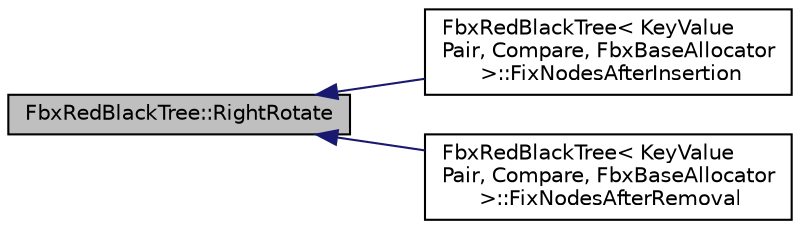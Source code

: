 digraph "FbxRedBlackTree::RightRotate"
{
  edge [fontname="Helvetica",fontsize="10",labelfontname="Helvetica",labelfontsize="10"];
  node [fontname="Helvetica",fontsize="10",shape=record];
  rankdir="LR";
  Node67 [label="FbxRedBlackTree::RightRotate",height=0.2,width=0.4,color="black", fillcolor="grey75", style="filled", fontcolor="black"];
  Node67 -> Node68 [dir="back",color="midnightblue",fontsize="10",style="solid",fontname="Helvetica"];
  Node68 [label="FbxRedBlackTree\< KeyValue\lPair, Compare, FbxBaseAllocator\l \>::FixNodesAfterInsertion",height=0.2,width=0.4,color="black", fillcolor="white", style="filled",URL="$class_fbx_red_black_tree.html#ac553d028cbea6ac90b0b42d161b5843c"];
  Node67 -> Node69 [dir="back",color="midnightblue",fontsize="10",style="solid",fontname="Helvetica"];
  Node69 [label="FbxRedBlackTree\< KeyValue\lPair, Compare, FbxBaseAllocator\l \>::FixNodesAfterRemoval",height=0.2,width=0.4,color="black", fillcolor="white", style="filled",URL="$class_fbx_red_black_tree.html#a3324d8304143f4d05160eab2aee1c6fa"];
}
